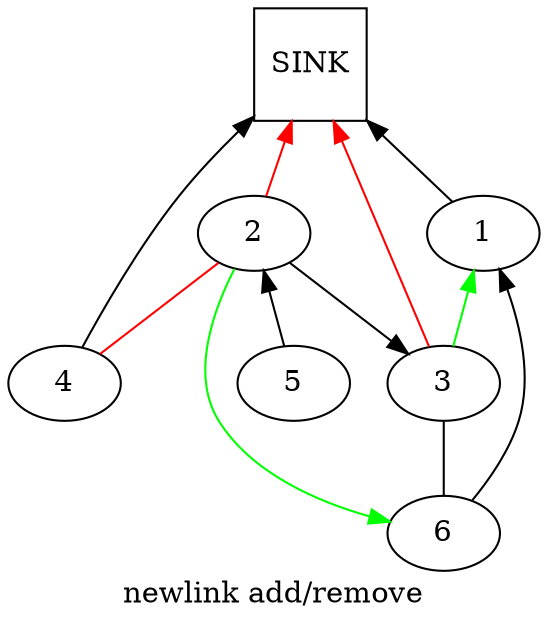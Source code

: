 digraph newlink {
	0 [shape=square,label="SINK"]
	//label = "newlink start";
	//label = "newlink routing";
	label = "newlink add/remove";
	//0 -> 1 [arrowhead=none];
	0 -> 1 [dir=back];
	//0 -> 2 [arrowhead=none];
	0 -> 2 [dir=back,color=red];
	//0 -> 3 [arrowhead=none];
	0 -> 3 [dir=back,color=red];
	//0 -> 4 [arrowhead=none];
	0 -> 4 [dir=back];
	//1 -> 6 [arrowhead=none];
	1 -> 6 [dir=back];
	1 -> 3 [dir=back,color=green];
	2 -> 3;
	2 -> 4 [arrowhead=none,color=red];
	//2 -> 5 [arrowhead=none];
	2 -> 5 [dir=back];
	2 -> 6 [color=green];
	//3 -> 6 [arrowhead=none];
	3 -> 6 [arrowhead=none];
}
